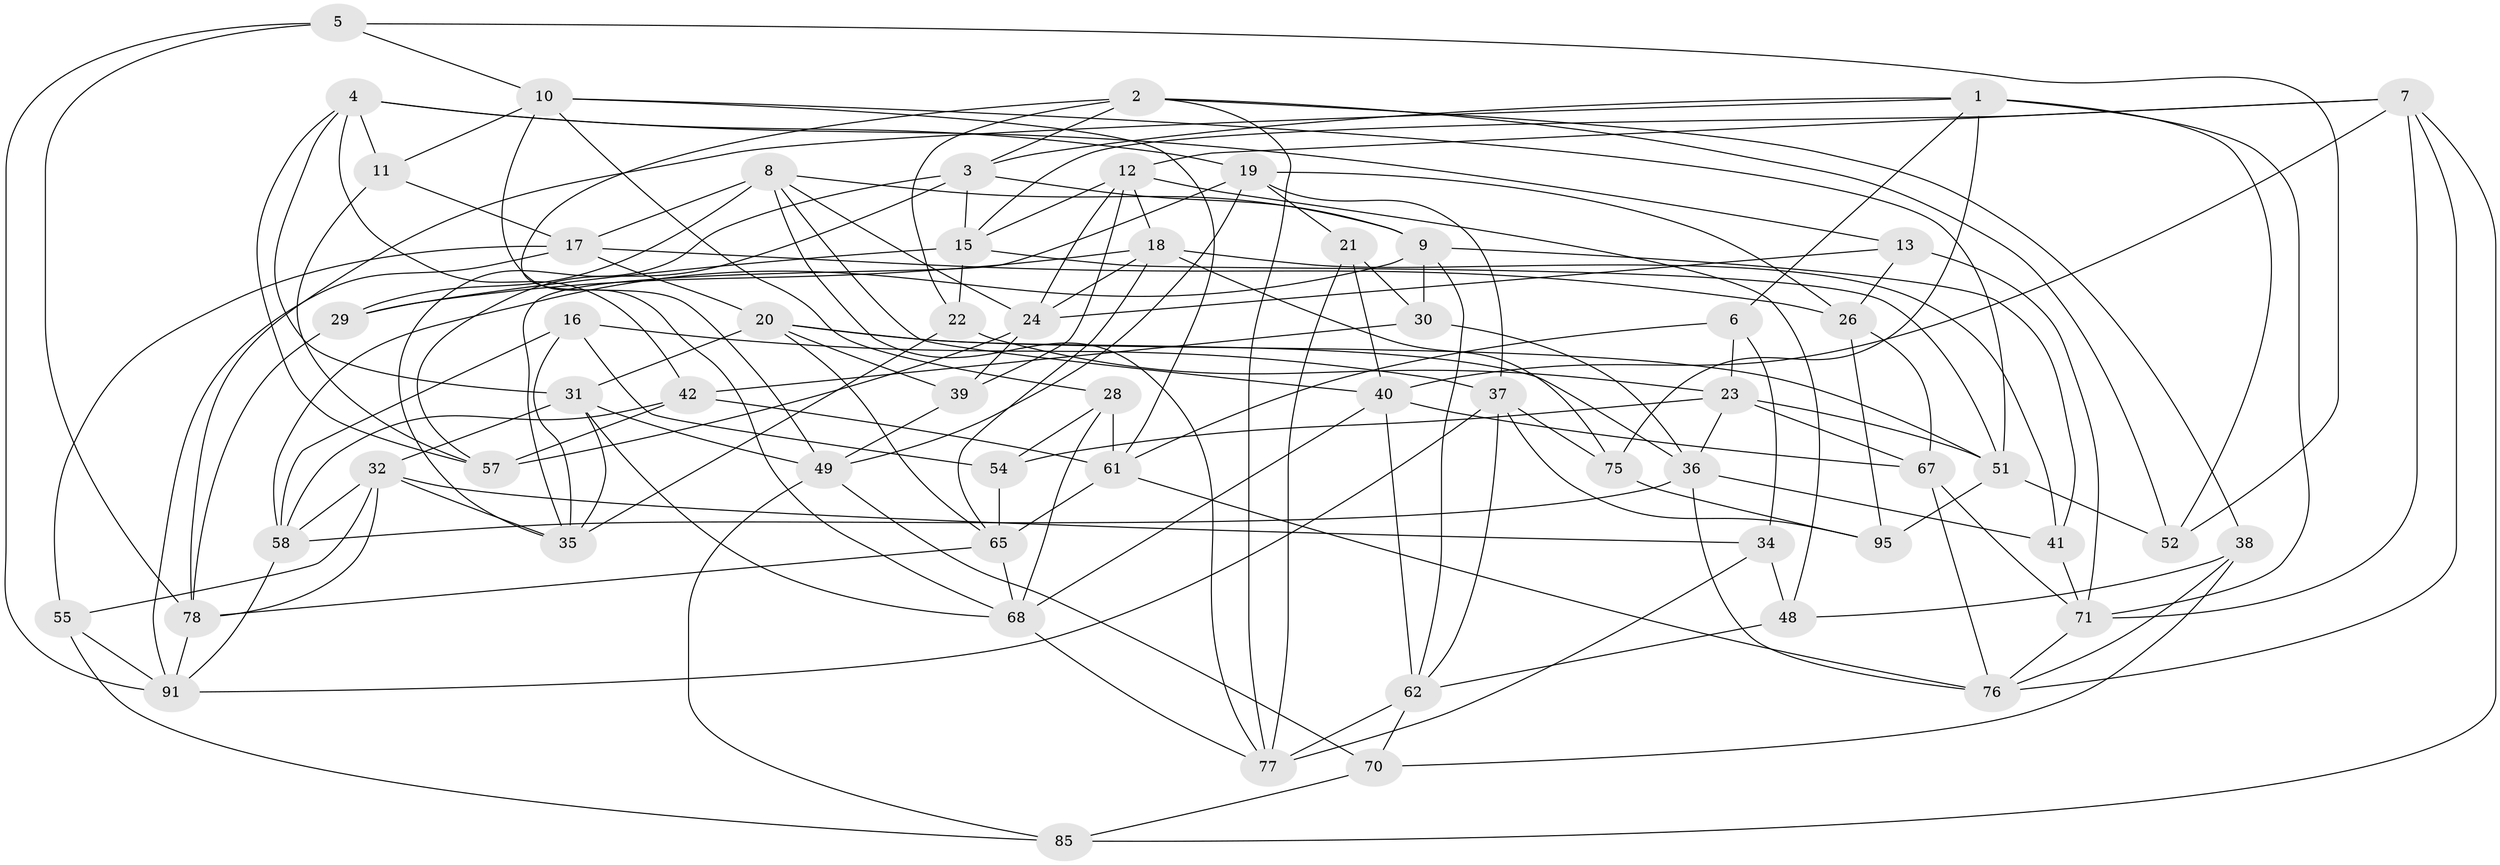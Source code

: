 // Generated by graph-tools (version 1.1) at 2025/24/03/03/25 07:24:23]
// undirected, 60 vertices, 156 edges
graph export_dot {
graph [start="1"]
  node [color=gray90,style=filled];
  1 [super="+14"];
  2 [super="+27"];
  3 [super="+81"];
  4 [super="+66"];
  5;
  6;
  7 [super="+43"];
  8 [super="+25"];
  9 [super="+33"];
  10 [super="+47"];
  11;
  12 [super="+46"];
  13;
  15 [super="+59"];
  16;
  17 [super="+69"];
  18 [super="+83"];
  19 [super="+60"];
  20 [super="+45"];
  21;
  22;
  23 [super="+87"];
  24 [super="+98"];
  26 [super="+93"];
  28;
  29;
  30;
  31 [super="+44"];
  32 [super="+50"];
  34;
  35 [super="+96"];
  36 [super="+84"];
  37 [super="+72"];
  38;
  39;
  40 [super="+73"];
  41;
  42 [super="+53"];
  48;
  49 [super="+97"];
  51 [super="+56"];
  52;
  54;
  55;
  57 [super="+63"];
  58 [super="+88"];
  61 [super="+64"];
  62 [super="+79"];
  65 [super="+74"];
  67 [super="+94"];
  68 [super="+82"];
  70;
  71 [super="+90"];
  75;
  76 [super="+86"];
  77 [super="+80"];
  78 [super="+89"];
  85;
  91 [super="+92"];
  95;
  1 -- 75;
  1 -- 52;
  1 -- 3;
  1 -- 71;
  1 -- 6;
  1 -- 78;
  2 -- 77;
  2 -- 52;
  2 -- 22;
  2 -- 49;
  2 -- 3;
  2 -- 38;
  3 -- 57;
  3 -- 9;
  3 -- 15;
  3 -- 35;
  4 -- 31;
  4 -- 42;
  4 -- 11;
  4 -- 13;
  4 -- 19;
  4 -- 57;
  5 -- 52;
  5 -- 10;
  5 -- 78;
  5 -- 91;
  6 -- 34;
  6 -- 23;
  6 -- 61;
  7 -- 12;
  7 -- 15;
  7 -- 40;
  7 -- 85;
  7 -- 71;
  7 -- 76;
  8 -- 29;
  8 -- 24;
  8 -- 77;
  8 -- 17;
  8 -- 40;
  8 -- 9;
  9 -- 58;
  9 -- 62;
  9 -- 30;
  9 -- 41;
  10 -- 11;
  10 -- 28;
  10 -- 68;
  10 -- 61;
  10 -- 51;
  11 -- 57;
  11 -- 17;
  12 -- 48;
  12 -- 15;
  12 -- 18;
  12 -- 39;
  12 -- 24;
  13 -- 24;
  13 -- 71;
  13 -- 26;
  15 -- 22;
  15 -- 51;
  15 -- 29;
  16 -- 54;
  16 -- 37;
  16 -- 58;
  16 -- 35;
  17 -- 20;
  17 -- 55;
  17 -- 91;
  17 -- 26;
  18 -- 29;
  18 -- 41;
  18 -- 65;
  18 -- 75;
  18 -- 24;
  19 -- 35;
  19 -- 49;
  19 -- 37;
  19 -- 21;
  19 -- 26;
  20 -- 39;
  20 -- 36;
  20 -- 65;
  20 -- 31;
  20 -- 51;
  21 -- 40;
  21 -- 30;
  21 -- 77;
  22 -- 35;
  22 -- 23;
  23 -- 67;
  23 -- 54;
  23 -- 51;
  23 -- 36;
  24 -- 39;
  24 -- 57;
  26 -- 67 [weight=2];
  26 -- 95;
  28 -- 68;
  28 -- 61;
  28 -- 54;
  29 -- 78;
  30 -- 36;
  30 -- 42;
  31 -- 49;
  31 -- 32;
  31 -- 35;
  31 -- 68;
  32 -- 34;
  32 -- 55;
  32 -- 58;
  32 -- 35;
  32 -- 78;
  34 -- 48;
  34 -- 77;
  36 -- 41;
  36 -- 58;
  36 -- 76;
  37 -- 91;
  37 -- 95;
  37 -- 62;
  37 -- 75;
  38 -- 48;
  38 -- 70;
  38 -- 76;
  39 -- 49;
  40 -- 62;
  40 -- 67;
  40 -- 68;
  41 -- 71;
  42 -- 58;
  42 -- 57 [weight=2];
  42 -- 61;
  48 -- 62;
  49 -- 85;
  49 -- 70;
  51 -- 52;
  51 -- 95;
  54 -- 65;
  55 -- 85;
  55 -- 91;
  58 -- 91;
  61 -- 76;
  61 -- 65;
  62 -- 77;
  62 -- 70;
  65 -- 78;
  65 -- 68;
  67 -- 76;
  67 -- 71;
  68 -- 77;
  70 -- 85;
  71 -- 76;
  75 -- 95;
  78 -- 91;
}
